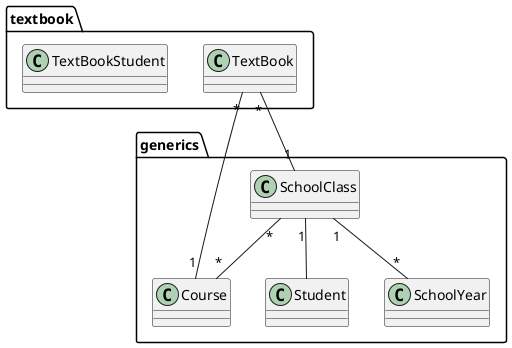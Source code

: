 @startuml

package textbook{

class TextBook
class TextBookStudent

}

package generics{

class Course
class Student
class SchoolClass
class SchoolYear

}

SchoolClass "1" -- Student
SchoolClass "1" -- "*" SchoolYear
SchoolClass "*" -- "*" Course
TextBook "*" -- "1"  Course
TextBook "*" -- "1" SchoolClass



@enduml
